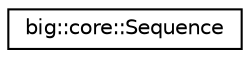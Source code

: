 digraph "Graphical Class Hierarchy"
{
  edge [fontname="Helvetica",fontsize="10",labelfontname="Helvetica",labelfontsize="10"];
  node [fontname="Helvetica",fontsize="10",shape=record];
  rankdir="LR";
  Node1 [label="big::core::Sequence",height=0.2,width=0.4,color="black", fillcolor="white", style="filled",URL="$classbig_1_1core_1_1_sequence.html",tooltip="Contains DNA sequence in IUPAC Format. "];
}

